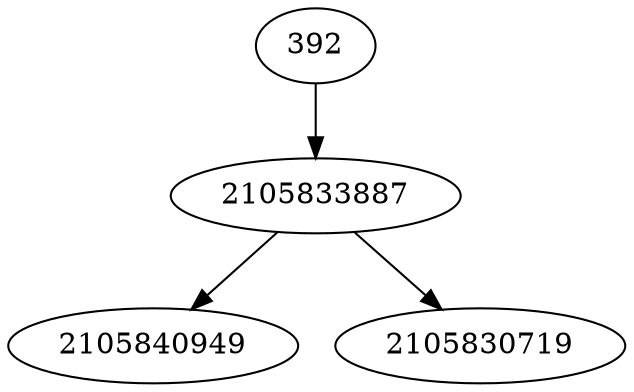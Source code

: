 strict digraph  {
392;
2105833887;
2105840949;
2105830719;
392 -> 2105833887;
2105833887 -> 2105830719;
2105833887 -> 2105840949;
}
